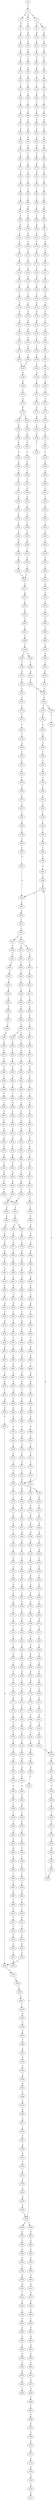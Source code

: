 strict digraph  {
	S0 -> S1 [ label = T ];
	S1 -> S2 [ label = A ];
	S1 -> S3 [ label = G ];
	S1 -> S4 [ label = C ];
	S2 -> S5 [ label = A ];
	S2 -> S6 [ label = C ];
	S3 -> S7 [ label = C ];
	S4 -> S8 [ label = C ];
	S5 -> S9 [ label = A ];
	S6 -> S10 [ label = G ];
	S7 -> S11 [ label = A ];
	S8 -> S12 [ label = A ];
	S9 -> S13 [ label = A ];
	S10 -> S14 [ label = A ];
	S11 -> S15 [ label = C ];
	S12 -> S16 [ label = C ];
	S13 -> S17 [ label = A ];
	S14 -> S18 [ label = G ];
	S15 -> S19 [ label = G ];
	S16 -> S20 [ label = C ];
	S17 -> S21 [ label = C ];
	S18 -> S22 [ label = A ];
	S19 -> S23 [ label = C ];
	S20 -> S24 [ label = G ];
	S21 -> S25 [ label = T ];
	S22 -> S26 [ label = A ];
	S23 -> S27 [ label = G ];
	S24 -> S28 [ label = G ];
	S25 -> S29 [ label = T ];
	S26 -> S30 [ label = C ];
	S27 -> S31 [ label = G ];
	S28 -> S32 [ label = A ];
	S29 -> S33 [ label = T ];
	S30 -> S34 [ label = T ];
	S31 -> S35 [ label = T ];
	S32 -> S36 [ label = C ];
	S33 -> S37 [ label = G ];
	S34 -> S38 [ label = G ];
	S35 -> S39 [ label = G ];
	S36 -> S40 [ label = G ];
	S37 -> S41 [ label = C ];
	S38 -> S42 [ label = G ];
	S39 -> S43 [ label = C ];
	S40 -> S44 [ label = T ];
	S41 -> S45 [ label = C ];
	S42 -> S46 [ label = C ];
	S43 -> S47 [ label = C ];
	S44 -> S48 [ label = C ];
	S45 -> S49 [ label = G ];
	S46 -> S50 [ label = G ];
	S47 -> S51 [ label = G ];
	S48 -> S52 [ label = G ];
	S49 -> S53 [ label = T ];
	S50 -> S54 [ label = C ];
	S51 -> S55 [ label = C ];
	S52 -> S56 [ label = T ];
	S53 -> S57 [ label = A ];
	S54 -> S58 [ label = A ];
	S55 -> S59 [ label = A ];
	S56 -> S60 [ label = G ];
	S57 -> S61 [ label = G ];
	S58 -> S62 [ label = G ];
	S59 -> S63 [ label = A ];
	S60 -> S64 [ label = A ];
	S61 -> S65 [ label = C ];
	S62 -> S66 [ label = C ];
	S63 -> S67 [ label = C ];
	S64 -> S68 [ label = C ];
	S65 -> S69 [ label = C ];
	S66 -> S70 [ label = G ];
	S67 -> S71 [ label = C ];
	S68 -> S72 [ label = C ];
	S69 -> S73 [ label = G ];
	S70 -> S74 [ label = G ];
	S71 -> S75 [ label = A ];
	S72 -> S76 [ label = G ];
	S73 -> S77 [ label = G ];
	S74 -> S78 [ label = G ];
	S75 -> S79 [ label = G ];
	S76 -> S80 [ label = G ];
	S77 -> S81 [ label = T ];
	S78 -> S82 [ label = T ];
	S79 -> S83 [ label = T ];
	S80 -> S84 [ label = T ];
	S81 -> S85 [ label = G ];
	S82 -> S86 [ label = G ];
	S83 -> S87 [ label = C ];
	S84 -> S88 [ label = C ];
	S85 -> S89 [ label = A ];
	S86 -> S90 [ label = C ];
	S87 -> S91 [ label = G ];
	S88 -> S92 [ label = G ];
	S89 -> S93 [ label = C ];
	S90 -> S94 [ label = C ];
	S91 -> S95 [ label = C ];
	S92 -> S96 [ label = C ];
	S93 -> S97 [ label = G ];
	S94 -> S98 [ label = G ];
	S95 -> S99 [ label = G ];
	S96 -> S100 [ label = G ];
	S97 -> S101 [ label = T ];
	S98 -> S102 [ label = C ];
	S99 -> S103 [ label = C ];
	S100 -> S104 [ label = T ];
	S101 -> S105 [ label = G ];
	S102 -> S106 [ label = C ];
	S103 -> S107 [ label = A ];
	S104 -> S108 [ label = A ];
	S105 -> S109 [ label = G ];
	S106 -> S110 [ label = G ];
	S107 -> S111 [ label = G ];
	S108 -> S112 [ label = G ];
	S109 -> S113 [ label = G ];
	S110 -> S114 [ label = G ];
	S111 -> S115 [ label = C ];
	S112 -> S116 [ label = C ];
	S113 -> S117 [ label = T ];
	S114 -> S118 [ label = T ];
	S115 -> S119 [ label = C ];
	S116 -> S120 [ label = C ];
	S117 -> S121 [ label = A ];
	S118 -> S122 [ label = G ];
	S119 -> S123 [ label = G ];
	S120 -> S124 [ label = G ];
	S121 -> S125 [ label = C ];
	S122 -> S126 [ label = G ];
	S123 -> S127 [ label = G ];
	S124 -> S128 [ label = C ];
	S125 -> S129 [ label = T ];
	S126 -> S130 [ label = T ];
	S127 -> S131 [ label = T ];
	S128 -> S132 [ label = T ];
	S129 -> S133 [ label = A ];
	S130 -> S134 [ label = G ];
	S131 -> S135 [ label = G ];
	S132 -> S136 [ label = G ];
	S133 -> S137 [ label = T ];
	S134 -> S138 [ label = G ];
	S135 -> S139 [ label = G ];
	S136 -> S140 [ label = G ];
	S137 -> S141 [ label = T ];
	S138 -> S142 [ label = A ];
	S139 -> S143 [ label = A ];
	S140 -> S144 [ label = A ];
	S141 -> S145 [ label = G ];
	S142 -> S146 [ label = A ];
	S143 -> S147 [ label = A ];
	S144 -> S148 [ label = A ];
	S145 -> S149 [ label = G ];
	S146 -> S150 [ label = C ];
	S147 -> S151 [ label = G ];
	S148 -> S152 [ label = G ];
	S149 -> S153 [ label = A ];
	S150 -> S154 [ label = C ];
	S151 -> S155 [ label = A ];
	S152 -> S156 [ label = A ];
	S153 -> S157 [ label = A ];
	S154 -> S158 [ label = T ];
	S155 -> S159 [ label = A ];
	S156 -> S160 [ label = A ];
	S157 -> S161 [ label = C ];
	S158 -> S162 [ label = C ];
	S159 -> S163 [ label = C ];
	S160 -> S163 [ label = C ];
	S161 -> S164 [ label = G ];
	S162 -> S165 [ label = G ];
	S163 -> S166 [ label = G ];
	S164 -> S167 [ label = G ];
	S165 -> S168 [ label = G ];
	S166 -> S169 [ label = G ];
	S167 -> S170 [ label = T ];
	S168 -> S171 [ label = C ];
	S169 -> S172 [ label = C ];
	S170 -> S173 [ label = A ];
	S171 -> S174 [ label = A ];
	S172 -> S175 [ label = A ];
	S173 -> S176 [ label = C ];
	S174 -> S177 [ label = C ];
	S175 -> S178 [ label = C ];
	S176 -> S179 [ label = G ];
	S177 -> S180 [ label = G ];
	S178 -> S181 [ label = C ];
	S178 -> S182 [ label = T ];
	S179 -> S183 [ label = A ];
	S180 -> S184 [ label = C ];
	S181 -> S185 [ label = G ];
	S182 -> S186 [ label = G ];
	S183 -> S187 [ label = A ];
	S184 -> S188 [ label = G ];
	S185 -> S189 [ label = G ];
	S186 -> S190 [ label = G ];
	S187 -> S191 [ label = G ];
	S188 -> S192 [ label = C ];
	S189 -> S193 [ label = G ];
	S190 -> S194 [ label = G ];
	S191 -> S195 [ label = A ];
	S192 -> S196 [ label = G ];
	S193 -> S197 [ label = A ];
	S194 -> S198 [ label = A ];
	S195 -> S199 [ label = A ];
	S196 -> S200 [ label = C ];
	S196 -> S201 [ label = G ];
	S197 -> S202 [ label = A ];
	S198 -> S203 [ label = A ];
	S199 -> S204 [ label = G ];
	S200 -> S205 [ label = G ];
	S201 -> S206 [ label = C ];
	S202 -> S207 [ label = T ];
	S203 -> S208 [ label = C ];
	S204 -> S209 [ label = T ];
	S205 -> S210 [ label = T ];
	S206 -> S211 [ label = T ];
	S207 -> S212 [ label = T ];
	S208 -> S213 [ label = T ];
	S209 -> S214 [ label = G ];
	S210 -> S215 [ label = C ];
	S211 -> S216 [ label = G ];
	S212 -> S217 [ label = G ];
	S213 -> S218 [ label = G ];
	S214 -> S219 [ label = T ];
	S215 -> S220 [ label = G ];
	S216 -> S221 [ label = G ];
	S217 -> S222 [ label = A ];
	S218 -> S223 [ label = G ];
	S219 -> S224 [ label = C ];
	S220 -> S225 [ label = A ];
	S221 -> S226 [ label = A ];
	S222 -> S227 [ label = A ];
	S223 -> S228 [ label = A ];
	S224 -> S229 [ label = C ];
	S225 -> S230 [ label = C ];
	S226 -> S231 [ label = A ];
	S227 -> S232 [ label = C ];
	S228 -> S233 [ label = C ];
	S229 -> S234 [ label = T ];
	S230 -> S235 [ label = G ];
	S231 -> S236 [ label = T ];
	S232 -> S237 [ label = C ];
	S233 -> S238 [ label = C ];
	S234 -> S239 [ label = G ];
	S235 -> S240 [ label = C ];
	S236 -> S241 [ label = G ];
	S237 -> S242 [ label = C ];
	S238 -> S243 [ label = C ];
	S239 -> S244 [ label = G ];
	S240 -> S245 [ label = G ];
	S241 -> S246 [ label = G ];
	S242 -> S247 [ label = G ];
	S243 -> S248 [ label = G ];
	S244 -> S249 [ label = C ];
	S245 -> S250 [ label = C ];
	S246 -> S251 [ label = G ];
	S247 -> S252 [ label = T ];
	S248 -> S253 [ label = T ];
	S249 -> S254 [ label = C ];
	S250 -> S255 [ label = C ];
	S251 -> S256 [ label = G ];
	S252 -> S257 [ label = C ];
	S253 -> S258 [ label = C ];
	S254 -> S259 [ label = T ];
	S255 -> S260 [ label = T ];
	S256 -> S261 [ label = T ];
	S257 -> S262 [ label = T ];
	S258 -> S263 [ label = T ];
	S259 -> S264 [ label = G ];
	S260 -> S265 [ label = C ];
	S261 -> S266 [ label = C ];
	S262 -> S267 [ label = C ];
	S263 -> S267 [ label = C ];
	S264 -> S268 [ label = G ];
	S265 -> S269 [ label = G ];
	S266 -> S270 [ label = C ];
	S267 -> S271 [ label = G ];
	S268 -> S272 [ label = G ];
	S269 -> S273 [ label = G ];
	S270 -> S274 [ label = G ];
	S271 -> S275 [ label = G ];
	S272 -> S276 [ label = T ];
	S273 -> S277 [ label = G ];
	S274 -> S278 [ label = C ];
	S275 -> S279 [ label = C ];
	S276 -> S280 [ label = C ];
	S277 -> S281 [ label = C ];
	S278 -> S282 [ label = C ];
	S279 -> S283 [ label = A ];
	S280 -> S284 [ label = C ];
	S281 -> S285 [ label = T ];
	S282 -> S286 [ label = G ];
	S283 -> S287 [ label = C ];
	S284 -> S288 [ label = C ];
	S285 -> S289 [ label = C ];
	S286 -> S290 [ label = G ];
	S287 -> S291 [ label = C ];
	S288 -> S292 [ label = G ];
	S289 -> S293 [ label = A ];
	S290 -> S294 [ label = A ];
	S291 -> S295 [ label = G ];
	S292 -> S296 [ label = A ];
	S293 -> S297 [ label = C ];
	S294 -> S298 [ label = A ];
	S295 -> S299 [ label = A ];
	S296 -> S300 [ label = G ];
	S297 -> S301 [ label = G ];
	S298 -> S302 [ label = C ];
	S299 -> S303 [ label = G ];
	S299 -> S304 [ label = A ];
	S300 -> S305 [ label = T ];
	S301 -> S306 [ label = T ];
	S302 -> S307 [ label = T ];
	S303 -> S308 [ label = T ];
	S304 -> S309 [ label = T ];
	S305 -> S310 [ label = C ];
	S306 -> S311 [ label = C ];
	S307 -> S312 [ label = G ];
	S308 -> S313 [ label = C ];
	S309 -> S314 [ label = G ];
	S310 -> S315 [ label = C ];
	S311 -> S316 [ label = C ];
	S312 -> S317 [ label = C ];
	S313 -> S318 [ label = C ];
	S314 -> S319 [ label = T ];
	S315 -> S320 [ label = A ];
	S316 -> S321 [ label = A ];
	S317 -> S322 [ label = A ];
	S318 -> S320 [ label = A ];
	S319 -> S323 [ label = A ];
	S320 -> S324 [ label = G ];
	S321 -> S325 [ label = G ];
	S322 -> S326 [ label = A ];
	S323 -> S327 [ label = G ];
	S324 -> S328 [ label = T ];
	S324 -> S329 [ label = C ];
	S325 -> S330 [ label = C ];
	S326 -> S331 [ label = C ];
	S327 -> S332 [ label = T ];
	S328 -> S333 [ label = A ];
	S329 -> S334 [ label = T ];
	S330 -> S335 [ label = T ];
	S331 -> S336 [ label = C ];
	S332 -> S337 [ label = T ];
	S333 -> S338 [ label = G ];
	S334 -> S339 [ label = T ];
	S335 -> S339 [ label = T ];
	S336 -> S340 [ label = A ];
	S337 -> S341 [ label = T ];
	S338 -> S342 [ label = G ];
	S339 -> S343 [ label = C ];
	S340 -> S344 [ label = G ];
	S341 -> S345 [ label = C ];
	S342 -> S346 [ label = G ];
	S343 -> S347 [ label = A ];
	S344 -> S348 [ label = A ];
	S345 -> S349 [ label = A ];
	S346 -> S350 [ label = T ];
	S347 -> S351 [ label = C ];
	S348 -> S352 [ label = A ];
	S349 -> S353 [ label = C ];
	S350 -> S354 [ label = C ];
	S351 -> S355 [ label = G ];
	S352 -> S356 [ label = C ];
	S353 -> S357 [ label = T ];
	S354 -> S358 [ label = A ];
	S355 -> S359 [ label = C ];
	S356 -> S360 [ label = A ];
	S357 -> S361 [ label = C ];
	S358 -> S362 [ label = C ];
	S359 -> S363 [ label = C ];
	S360 -> S364 [ label = G ];
	S361 -> S365 [ label = C ];
	S362 -> S366 [ label = T ];
	S363 -> S367 [ label = C ];
	S364 -> S368 [ label = C ];
	S365 -> S369 [ label = T ];
	S366 -> S370 [ label = C ];
	S367 -> S371 [ label = T ];
	S368 -> S372 [ label = C ];
	S369 -> S373 [ label = T ];
	S370 -> S374 [ label = G ];
	S371 -> S375 [ label = T ];
	S372 -> S376 [ label = G ];
	S373 -> S377 [ label = T ];
	S374 -> S378 [ label = C ];
	S375 -> S379 [ label = C ];
	S376 -> S380 [ label = T ];
	S377 -> S381 [ label = C ];
	S378 -> S382 [ label = T ];
	S379 -> S383 [ label = A ];
	S380 -> S384 [ label = C ];
	S381 -> S385 [ label = A ];
	S382 -> S386 [ label = T ];
	S383 -> S387 [ label = T ];
	S384 -> S388 [ label = C ];
	S385 -> S389 [ label = T ];
	S386 -> S390 [ label = C ];
	S387 -> S391 [ label = C ];
	S388 -> S392 [ label = T ];
	S389 -> S393 [ label = C ];
	S390 -> S394 [ label = A ];
	S391 -> S395 [ label = C ];
	S392 -> S396 [ label = C ];
	S393 -> S397 [ label = C ];
	S394 -> S398 [ label = T ];
	S395 -> S399 [ label = A ];
	S396 -> S400 [ label = T ];
	S397 -> S401 [ label = A ];
	S398 -> S402 [ label = C ];
	S399 -> S403 [ label = G ];
	S400 -> S404 [ label = G ];
	S401 -> S403 [ label = G ];
	S402 -> S405 [ label = C ];
	S403 -> S406 [ label = A ];
	S404 -> S407 [ label = T ];
	S405 -> S399 [ label = A ];
	S406 -> S408 [ label = A ];
	S407 -> S409 [ label = C ];
	S408 -> S410 [ label = C ];
	S409 -> S411 [ label = G ];
	S410 -> S412 [ label = C ];
	S411 -> S413 [ label = T ];
	S412 -> S414 [ label = A ];
	S412 -> S415 [ label = G ];
	S413 -> S416 [ label = G ];
	S414 -> S417 [ label = G ];
	S414 -> S418 [ label = C ];
	S415 -> S419 [ label = G ];
	S416 -> S420 [ label = G ];
	S417 -> S421 [ label = A ];
	S418 -> S422 [ label = C ];
	S419 -> S423 [ label = A ];
	S420 -> S424 [ label = T ];
	S421 -> S425 [ label = C ];
	S422 -> S426 [ label = A ];
	S423 -> S427 [ label = C ];
	S424 -> S428 [ label = A ];
	S425 -> S429 [ label = T ];
	S426 -> S430 [ label = C ];
	S427 -> S431 [ label = G ];
	S428 -> S432 [ label = C ];
	S429 -> S433 [ label = C ];
	S430 -> S434 [ label = C ];
	S431 -> S435 [ label = C ];
	S432 -> S436 [ label = C ];
	S433 -> S437 [ label = C ];
	S434 -> S438 [ label = C ];
	S435 -> S439 [ label = C ];
	S436 -> S440 [ label = G ];
	S437 -> S441 [ label = C ];
	S438 -> S442 [ label = C ];
	S439 -> S443 [ label = C ];
	S440 -> S444 [ label = G ];
	S441 -> S445 [ label = A ];
	S442 -> S446 [ label = T ];
	S443 -> S447 [ label = A ];
	S444 -> S448 [ label = T ];
	S445 -> S449 [ label = T ];
	S446 -> S450 [ label = T ];
	S447 -> S451 [ label = T ];
	S448 -> S452 [ label = G ];
	S449 -> S453 [ label = C ];
	S450 -> S454 [ label = C ];
	S451 -> S455 [ label = C ];
	S452 -> S456 [ label = G ];
	S453 -> S457 [ label = T ];
	S454 -> S458 [ label = C ];
	S454 -> S459 [ label = G ];
	S455 -> S460 [ label = G ];
	S456 -> S461 [ label = T ];
	S457 -> S462 [ label = G ];
	S458 -> S463 [ label = T ];
	S459 -> S464 [ label = A ];
	S460 -> S465 [ label = T ];
	S461 -> S466 [ label = T ];
	S462 -> S467 [ label = C ];
	S463 -> S468 [ label = G ];
	S464 -> S469 [ label = T ];
	S465 -> S470 [ label = C ];
	S466 -> S471 [ label = A ];
	S467 -> S472 [ label = C ];
	S468 -> S473 [ label = T ];
	S469 -> S474 [ label = C ];
	S470 -> S475 [ label = C ];
	S471 -> S476 [ label = G ];
	S472 -> S477 [ label = A ];
	S473 -> S478 [ label = C ];
	S474 -> S479 [ label = G ];
	S475 -> S480 [ label = T ];
	S476 -> S481 [ label = A ];
	S477 -> S482 [ label = G ];
	S478 -> S483 [ label = C ];
	S479 -> S484 [ label = T ];
	S480 -> S485 [ label = C ];
	S481 -> S486 [ label = A ];
	S482 -> S487 [ label = T ];
	S483 -> S488 [ label = T ];
	S484 -> S489 [ label = T ];
	S485 -> S490 [ label = T ];
	S486 -> S491 [ label = G ];
	S487 -> S492 [ label = C ];
	S488 -> S493 [ label = T ];
	S489 -> S494 [ label = T ];
	S490 -> S495 [ label = T ];
	S491 -> S496 [ label = G ];
	S492 -> S497 [ label = G ];
	S493 -> S498 [ label = G ];
	S494 -> S499 [ label = G ];
	S495 -> S500 [ label = C ];
	S496 -> S501 [ label = G ];
	S497 -> S502 [ label = T ];
	S498 -> S503 [ label = T ];
	S499 -> S504 [ label = T ];
	S500 -> S505 [ label = T ];
	S501 -> S506 [ label = G ];
	S502 -> S507 [ label = A ];
	S503 -> S508 [ label = A ];
	S504 -> S509 [ label = A ];
	S505 -> S510 [ label = C ];
	S506 -> S511 [ label = G ];
	S507 -> S512 [ label = A ];
	S508 -> S513 [ label = G ];
	S509 -> S514 [ label = G ];
	S510 -> S515 [ label = G ];
	S511 -> S516 [ label = T ];
	S512 -> S517 [ label = G ];
	S513 -> S518 [ label = G ];
	S514 -> S519 [ label = G ];
	S515 -> S520 [ label = G ];
	S516 -> S521 [ label = C ];
	S517 -> S522 [ label = A ];
	S518 -> S523 [ label = A ];
	S519 -> S524 [ label = A ];
	S520 -> S525 [ label = A ];
	S521 -> S526 [ label = C ];
	S522 -> S527 [ label = C ];
	S523 -> S528 [ label = G ];
	S524 -> S529 [ label = A ];
	S525 -> S530 [ label = G ];
	S526 -> S531 [ label = G ];
	S527 -> S532 [ label = G ];
	S528 -> S533 [ label = A ];
	S529 -> S534 [ label = A ];
	S530 -> S535 [ label = A ];
	S531 -> S536 [ label = T ];
	S532 -> S537 [ label = G ];
	S533 -> S538 [ label = G ];
	S534 -> S539 [ label = G ];
	S535 -> S540 [ label = G ];
	S536 -> S541 [ label = C ];
	S537 -> S542 [ label = C ];
	S538 -> S543 [ label = G ];
	S539 -> S544 [ label = G ];
	S540 -> S545 [ label = G ];
	S541 -> S546 [ label = G ];
	S542 -> S547 [ label = T ];
	S543 -> S548 [ label = T ];
	S544 -> S549 [ label = T ];
	S545 -> S550 [ label = T ];
	S546 -> S551 [ label = G ];
	S547 -> S552 [ label = C ];
	S548 -> S553 [ label = C ];
	S549 -> S554 [ label = C ];
	S550 -> S553 [ label = C ];
	S551 -> S555 [ label = A ];
	S552 -> S556 [ label = T ];
	S553 -> S557 [ label = C ];
	S554 -> S558 [ label = C ];
	S555 -> S559 [ label = A ];
	S556 -> S560 [ label = C ];
	S557 -> S561 [ label = C ];
	S558 -> S562 [ label = C ];
	S559 -> S563 [ label = C ];
	S560 -> S564 [ label = G ];
	S561 -> S565 [ label = A ];
	S561 -> S566 [ label = G ];
	S562 -> S567 [ label = G ];
	S563 -> S568 [ label = A ];
	S563 -> S569 [ label = T ];
	S564 -> S570 [ label = A ];
	S565 -> S571 [ label = G ];
	S566 -> S572 [ label = G ];
	S567 -> S573 [ label = A ];
	S568 -> S574 [ label = G ];
	S569 -> S575 [ label = A ];
	S570 -> S576 [ label = A ];
	S571 -> S577 [ label = A ];
	S572 -> S578 [ label = A ];
	S573 -> S579 [ label = A ];
	S574 -> S580 [ label = G ];
	S575 -> S581 [ label = C ];
	S576 -> S582 [ label = G ];
	S577 -> S583 [ label = G ];
	S578 -> S584 [ label = G ];
	S579 -> S585 [ label = G ];
	S580 -> S586 [ label = A ];
	S581 -> S587 [ label = A ];
	S582 -> S588 [ label = T ];
	S583 -> S589 [ label = C ];
	S584 -> S590 [ label = G ];
	S585 -> S591 [ label = T ];
	S586 -> S592 [ label = A ];
	S587 -> S593 [ label = A ];
	S588 -> S594 [ label = C ];
	S589 -> S595 [ label = C ];
	S590 -> S596 [ label = C ];
	S591 -> S597 [ label = C ];
	S592 -> S598 [ label = T ];
	S593 -> S599 [ label = C ];
	S594 -> S600 [ label = G ];
	S595 -> S601 [ label = A ];
	S596 -> S602 [ label = G ];
	S597 -> S603 [ label = G ];
	S598 -> S604 [ label = A ];
	S599 -> S605 [ label = G ];
	S600 -> S606 [ label = C ];
	S601 -> S607 [ label = C ];
	S602 -> S608 [ label = T ];
	S603 -> S609 [ label = A ];
	S604 -> S610 [ label = G ];
	S605 -> S611 [ label = A ];
	S606 -> S612 [ label = G ];
	S607 -> S613 [ label = G ];
	S608 -> S614 [ label = G ];
	S609 -> S615 [ label = G ];
	S610 -> S616 [ label = T ];
	S611 -> S617 [ label = A ];
	S612 -> S618 [ label = G ];
	S613 -> S619 [ label = G ];
	S614 -> S620 [ label = G ];
	S615 -> S621 [ label = G ];
	S616 -> S622 [ label = C ];
	S617 -> S623 [ label = A ];
	S618 -> S624 [ label = C ];
	S619 -> S625 [ label = T ];
	S620 -> S626 [ label = T ];
	S621 -> S627 [ label = T ];
	S622 -> S628 [ label = T ];
	S623 -> S629 [ label = A ];
	S624 -> S630 [ label = T ];
	S625 -> S631 [ label = T ];
	S626 -> S632 [ label = A ];
	S627 -> S633 [ label = A ];
	S628 -> S634 [ label = C ];
	S629 -> S635 [ label = C ];
	S630 -> S636 [ label = A ];
	S631 -> S637 [ label = A ];
	S632 -> S638 [ label = T ];
	S633 -> S639 [ label = T ];
	S634 -> S640 [ label = T ];
	S635 -> S641 [ label = A ];
	S636 -> S642 [ label = T ];
	S637 -> S643 [ label = C ];
	S638 -> S644 [ label = G ];
	S639 -> S645 [ label = A ];
	S640 -> S646 [ label = C ];
	S641 -> S647 [ label = G ];
	S642 -> S648 [ label = A ];
	S643 -> S649 [ label = T ];
	S644 -> S650 [ label = A ];
	S645 -> S651 [ label = A ];
	S646 -> S652 [ label = T ];
	S647 -> S653 [ label = A ];
	S648 -> S654 [ label = G ];
	S649 -> S655 [ label = G ];
	S650 -> S656 [ label = G ];
	S651 -> S657 [ label = G ];
	S652 -> S658 [ label = G ];
	S653 -> S659 [ label = A ];
	S654 -> S660 [ label = T ];
	S655 -> S661 [ label = C ];
	S656 -> S662 [ label = C ];
	S657 -> S663 [ label = T ];
	S658 -> S664 [ label = A ];
	S659 -> S665 [ label = G ];
	S660 -> S666 [ label = A ];
	S661 -> S667 [ label = A ];
	S662 -> S668 [ label = G ];
	S663 -> S669 [ label = C ];
	S664 -> S670 [ label = G ];
	S665 -> S671 [ label = G ];
	S666 -> S672 [ label = G ];
	S667 -> S673 [ label = G ];
	S668 -> S674 [ label = G ];
	S669 -> S675 [ label = G ];
	S670 -> S676 [ label = T ];
	S671 -> S677 [ label = G ];
	S672 -> S678 [ label = C ];
	S673 -> S679 [ label = A ];
	S674 -> S680 [ label = T ];
	S675 -> S681 [ label = T ];
	S676 -> S682 [ label = A ];
	S677 -> S683 [ label = G ];
	S678 -> S684 [ label = C ];
	S679 -> S685 [ label = C ];
	S680 -> S686 [ label = C ];
	S681 -> S687 [ label = G ];
	S683 -> S688 [ label = T ];
	S684 -> S689 [ label = G ];
	S685 -> S690 [ label = G ];
	S686 -> S691 [ label = G ];
	S687 -> S692 [ label = G ];
	S688 -> S693 [ label = C ];
	S689 -> S694 [ label = A ];
	S690 -> S695 [ label = G ];
	S691 -> S696 [ label = C ];
	S692 -> S697 [ label = T ];
	S693 -> S698 [ label = T ];
	S694 -> S699 [ label = A ];
	S695 -> S700 [ label = A ];
	S696 -> S701 [ label = A ];
	S697 -> S428 [ label = A ];
	S698 -> S702 [ label = C ];
	S699 -> S703 [ label = A ];
	S700 -> S704 [ label = C ];
	S701 -> S705 [ label = C ];
	S702 -> S706 [ label = T ];
	S703 -> S707 [ label = C ];
	S704 -> S708 [ label = A ];
	S705 -> S709 [ label = G ];
	S706 -> S710 [ label = C ];
	S707 -> S711 [ label = C ];
	S708 -> S712 [ label = C ];
	S709 -> S713 [ label = C ];
	S710 -> S714 [ label = G ];
	S711 -> S715 [ label = C ];
	S712 -> S716 [ label = A ];
	S713 -> S717 [ label = G ];
	S714 -> S718 [ label = T ];
	S715 -> S719 [ label = C ];
	S716 -> S720 [ label = C ];
	S717 -> S721 [ label = C ];
	S718 -> S722 [ label = G ];
	S719 -> S723 [ label = G ];
	S720 -> S724 [ label = C ];
	S721 -> S196 [ label = G ];
	S722 -> S725 [ label = G ];
	S723 -> S726 [ label = A ];
	S724 -> S727 [ label = T ];
	S725 -> S728 [ label = T ];
	S726 -> S729 [ label = C ];
	S727 -> S730 [ label = C ];
	S728 -> S731 [ label = A ];
	S729 -> S732 [ label = T ];
	S730 -> S733 [ label = T ];
	S732 -> S734 [ label = A ];
	S733 -> S735 [ label = A ];
	S734 -> S736 [ label = G ];
	S735 -> S737 [ label = G ];
	S736 -> S738 [ label = A ];
	S737 -> S739 [ label = A ];
	S738 -> S740 [ label = A ];
	S739 -> S741 [ label = A ];
	S740 -> S742 [ label = T ];
	S741 -> S743 [ label = C ];
	S742 -> S744 [ label = C ];
	S743 -> S745 [ label = G ];
	S744 -> S746 [ label = G ];
	S745 -> S747 [ label = A ];
	S746 -> S748 [ label = G ];
	S747 -> S749 [ label = G ];
	S748 -> S750 [ label = G ];
	S749 -> S751 [ label = G ];
	S750 -> S752 [ label = T ];
	S751 -> S753 [ label = T ];
	S752 -> S754 [ label = A ];
	S753 -> S755 [ label = G ];
	S754 -> S756 [ label = T ];
	S755 -> S757 [ label = T ];
	S756 -> S758 [ label = C ];
	S757 -> S759 [ label = C ];
	S758 -> S760 [ label = C ];
	S759 -> S761 [ label = C ];
	S760 -> S762 [ label = C ];
	S761 -> S763 [ label = C ];
	S762 -> S764 [ label = G ];
	S763 -> S765 [ label = T ];
	S764 -> S766 [ label = A ];
	S765 -> S767 [ label = G ];
	S766 -> S768 [ label = A ];
	S767 -> S769 [ label = T ];
	S768 -> S770 [ label = A ];
	S769 -> S771 [ label = C ];
	S770 -> S772 [ label = G ];
	S771 -> S773 [ label = C ];
	S772 -> S774 [ label = T ];
	S773 -> S775 [ label = T ];
	S774 -> S776 [ label = G ];
	S775 -> S777 [ label = A ];
	S776 -> S778 [ label = T ];
	S777 -> S779 [ label = C ];
	S778 -> S780 [ label = C ];
	S779 -> S781 [ label = T ];
	S780 -> S782 [ label = G ];
	S781 -> S783 [ label = A ];
	S782 -> S784 [ label = T ];
	S783 -> S785 [ label = C ];
	S784 -> S786 [ label = C ];
	S785 -> S787 [ label = C ];
	S786 -> S788 [ label = G ];
	S787 -> S789 [ label = A ];
	S788 -> S790 [ label = G ];
	S789 -> S791 [ label = G ];
	S790 -> S792 [ label = A ];
	S791 -> S793 [ label = G ];
	S792 -> S794 [ label = A ];
	S793 -> S795 [ label = A ];
	S794 -> S563 [ label = C ];
	S795 -> S796 [ label = G ];
	S796 -> S797 [ label = A ];
	S797 -> S798 [ label = G ];
	S798 -> S799 [ label = T ];
	S799 -> S800 [ label = C ];
	S800 -> S801 [ label = A ];
	S801 -> S802 [ label = G ];
	S802 -> S803 [ label = G ];
	S803 -> S804 [ label = A ];
	S804 -> S805 [ label = C ];
	S805 -> S806 [ label = C ];
	S806 -> S807 [ label = A ];
	S807 -> S808 [ label = G ];
	S808 -> S809 [ label = T ];
	S809 -> S810 [ label = C ];
	S810 -> S811 [ label = T ];
	S811 -> S812 [ label = C ];
	S812 -> S813 [ label = T ];
	S813 -> S814 [ label = G ];
	S814 -> S815 [ label = T ];
	S815 -> S816 [ label = A ];
}
